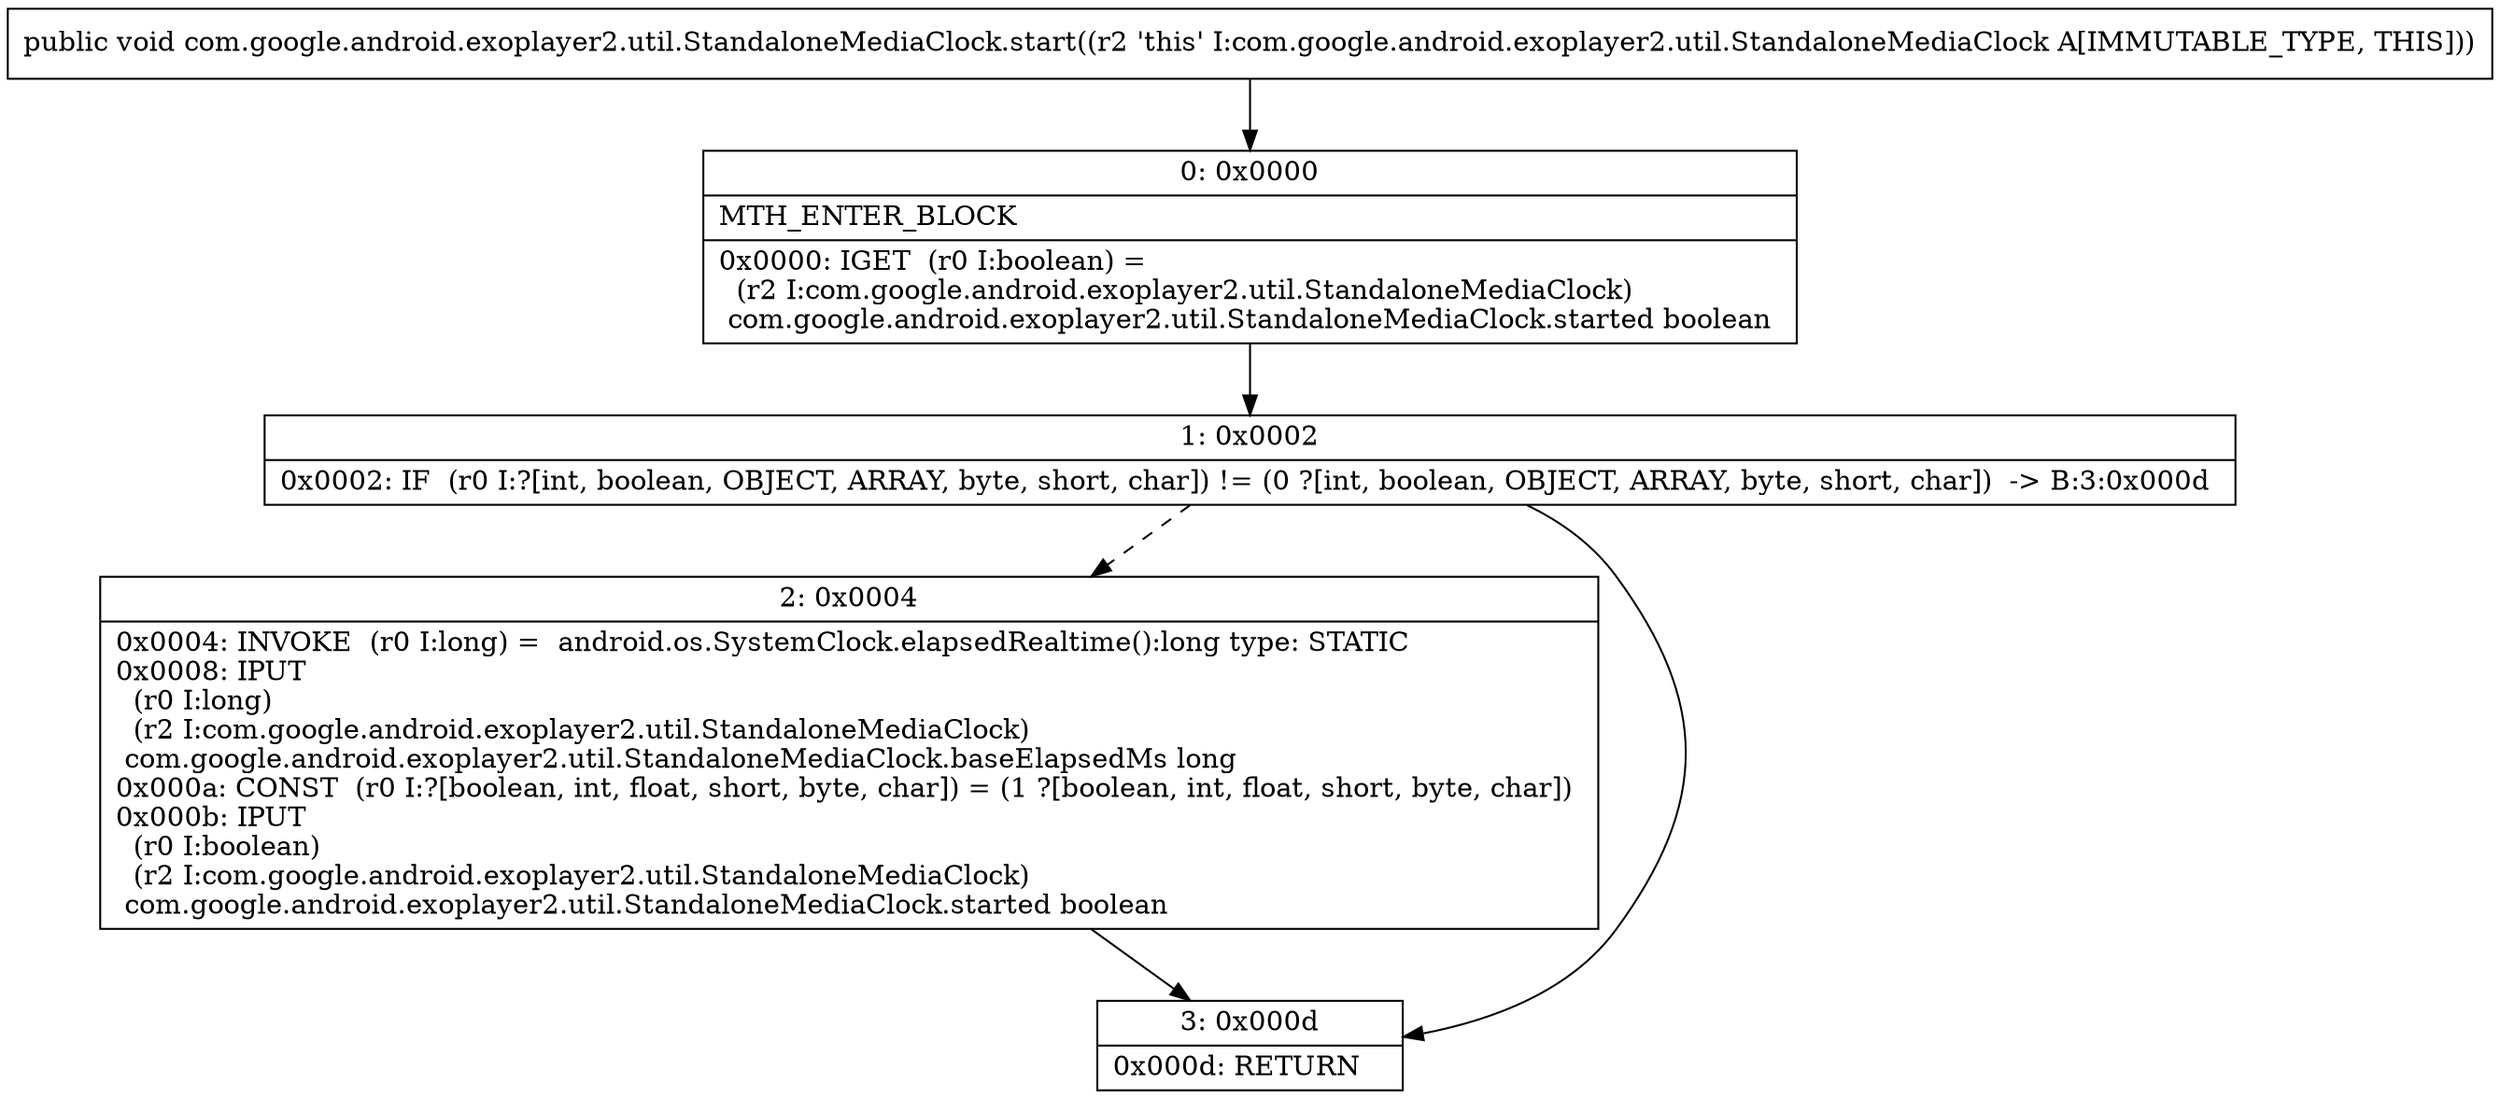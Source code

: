 digraph "CFG forcom.google.android.exoplayer2.util.StandaloneMediaClock.start()V" {
Node_0 [shape=record,label="{0\:\ 0x0000|MTH_ENTER_BLOCK\l|0x0000: IGET  (r0 I:boolean) = \l  (r2 I:com.google.android.exoplayer2.util.StandaloneMediaClock)\l com.google.android.exoplayer2.util.StandaloneMediaClock.started boolean \l}"];
Node_1 [shape=record,label="{1\:\ 0x0002|0x0002: IF  (r0 I:?[int, boolean, OBJECT, ARRAY, byte, short, char]) != (0 ?[int, boolean, OBJECT, ARRAY, byte, short, char])  \-\> B:3:0x000d \l}"];
Node_2 [shape=record,label="{2\:\ 0x0004|0x0004: INVOKE  (r0 I:long) =  android.os.SystemClock.elapsedRealtime():long type: STATIC \l0x0008: IPUT  \l  (r0 I:long)\l  (r2 I:com.google.android.exoplayer2.util.StandaloneMediaClock)\l com.google.android.exoplayer2.util.StandaloneMediaClock.baseElapsedMs long \l0x000a: CONST  (r0 I:?[boolean, int, float, short, byte, char]) = (1 ?[boolean, int, float, short, byte, char]) \l0x000b: IPUT  \l  (r0 I:boolean)\l  (r2 I:com.google.android.exoplayer2.util.StandaloneMediaClock)\l com.google.android.exoplayer2.util.StandaloneMediaClock.started boolean \l}"];
Node_3 [shape=record,label="{3\:\ 0x000d|0x000d: RETURN   \l}"];
MethodNode[shape=record,label="{public void com.google.android.exoplayer2.util.StandaloneMediaClock.start((r2 'this' I:com.google.android.exoplayer2.util.StandaloneMediaClock A[IMMUTABLE_TYPE, THIS])) }"];
MethodNode -> Node_0;
Node_0 -> Node_1;
Node_1 -> Node_2[style=dashed];
Node_1 -> Node_3;
Node_2 -> Node_3;
}

